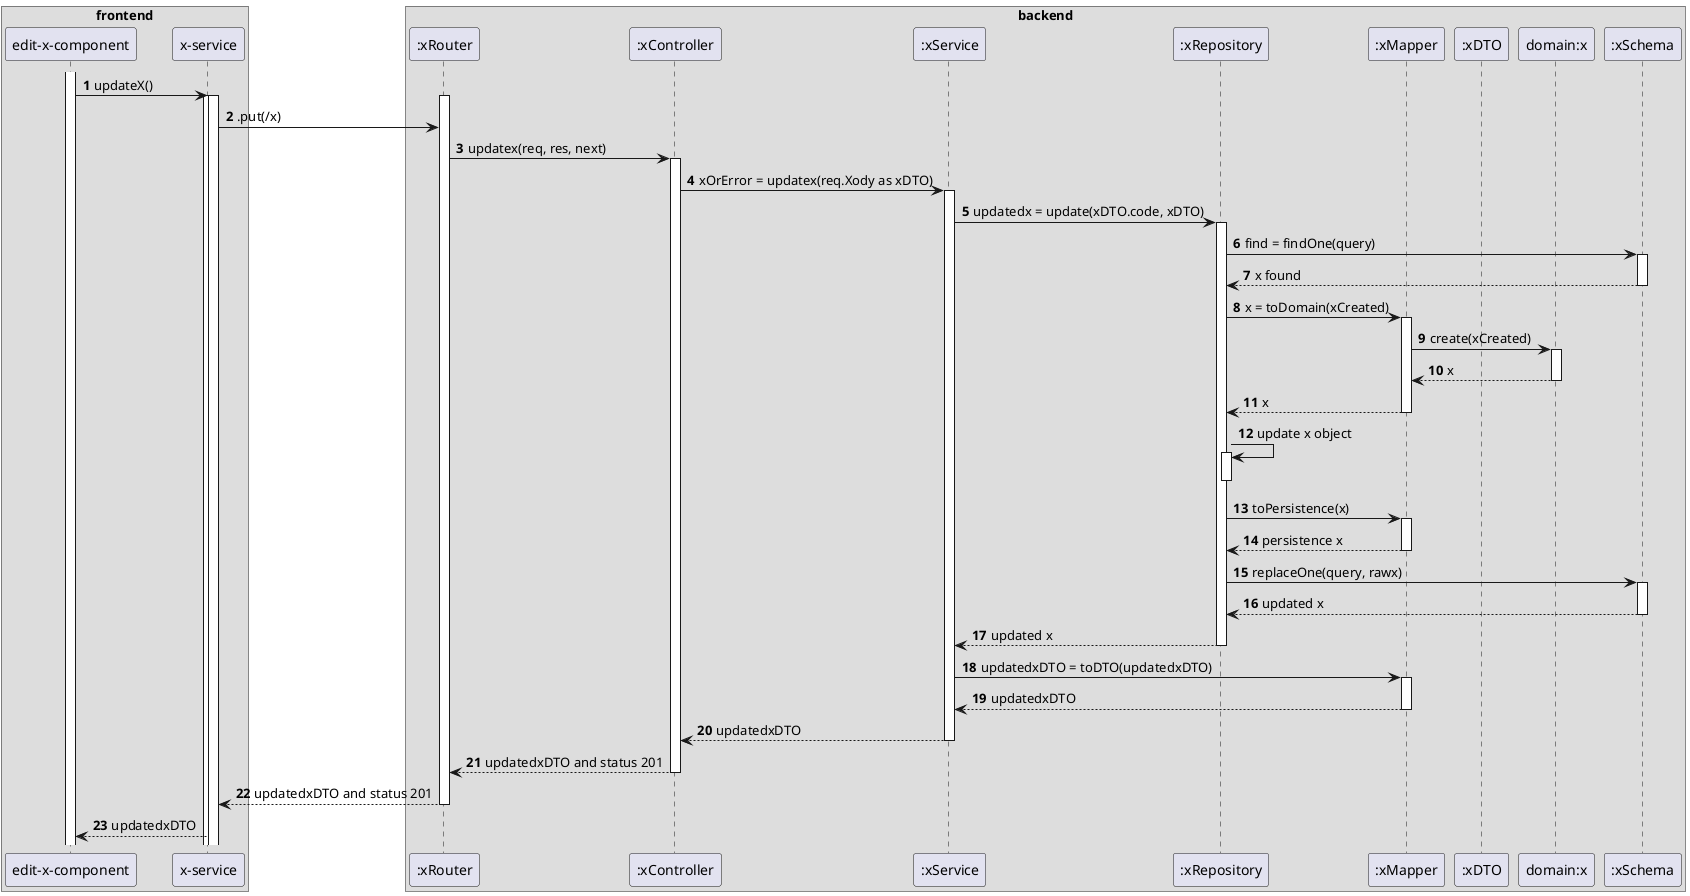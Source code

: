 @startuml lvl3

autonumber
box "frontend"
participant "edit-x-component" as COM
participant "x-service" as UI
box "backend"
participant ":xRouter" as API
participant ":xController" as XC
participant ":xService" as XS
participant ":xRepository" as XR
participant ":xMapper" as XM
participant ":xDTO" as DTO
participant "domain:x" as X
participant ":xSchema" as XSchema

activate COM

COM -> UI : updateX()
activate UI

activate UI
activate API
UI -> API : .put(/x)
API -> XC : updatex(req, res, next)
activate XC
XC -> XS : xOrError = updatex(req.Xody as xDTO)
activate XS
XS -> XR : updatedx = update(xDTO.code, xDTO)
activate XR
XR -> XSchema : find = findOne(query)
activate XSchema
XSchema --> XR : x found
deactivate XSchema
XR -> XM : x = toDomain(xCreated)
activate XM
XM -> X : create(xCreated)
activate X
X --> XM : x
deactivate X
XM --> XR : x
deactivate XM
XR -> XR : update x object
activate XR
deactivate XR
XR -> XM : toPersistence(x)
activate XM
XM --> XR : persistence x
deactivate XM
XR -> XSchema : replaceOne(query, rawx)
activate XSchema
XSchema --> XR : updated x
deactivate XSchema
XR --> XS : updated x
deactivate XR
XS -> XM : updatedxDTO = toDTO(updatedxDTO)
activate XM
XM --> XS : updatedxDTO
deactivate XM
XS --> XC : updatedxDTO
deactivate XS
XC --> API : updatedxDTO and status 201
deactivate XC
API --> UI : updatedxDTO and status 201
deactivate API
UI --> COM : updatedxDTO


@enduml
